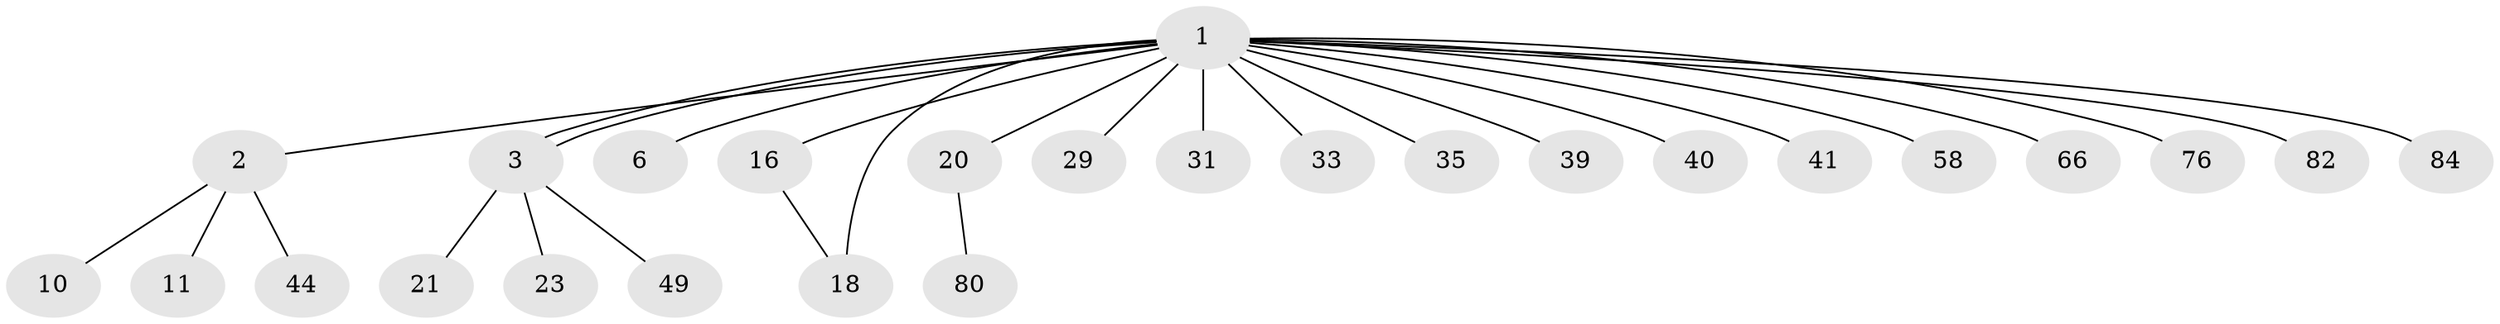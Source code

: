 // original degree distribution, {21: 0.011235955056179775, 4: 0.02247191011235955, 9: 0.02247191011235955, 1: 0.5955056179775281, 5: 0.033707865168539325, 7: 0.011235955056179775, 6: 0.011235955056179775, 3: 0.06741573033707865, 8: 0.011235955056179775, 2: 0.21348314606741572}
// Generated by graph-tools (version 1.1) at 2025/18/03/04/25 18:18:06]
// undirected, 26 vertices, 27 edges
graph export_dot {
graph [start="1"]
  node [color=gray90,style=filled];
  1 [super="+68+5+15"];
  2;
  3 [super="+38+28+7+4+9"];
  6 [super="+43+60+63+69+57+53+14+8"];
  10;
  11 [super="+27+52"];
  16 [super="+47"];
  18 [super="+75+26"];
  20 [super="+55+79+62"];
  21;
  23;
  29;
  31;
  33;
  35 [super="+59"];
  39 [super="+56"];
  40;
  41;
  44 [super="+77+50"];
  49;
  58 [super="+88"];
  66;
  76;
  80;
  82;
  84;
  1 -- 2;
  1 -- 3 [weight=2];
  1 -- 3;
  1 -- 6;
  1 -- 18 [weight=2];
  1 -- 20;
  1 -- 29;
  1 -- 35;
  1 -- 39;
  1 -- 40;
  1 -- 58;
  1 -- 66;
  1 -- 76;
  1 -- 82;
  1 -- 84;
  1 -- 16;
  1 -- 33;
  1 -- 41;
  1 -- 31;
  2 -- 10;
  2 -- 11;
  2 -- 44;
  3 -- 21;
  3 -- 23;
  3 -- 49;
  16 -- 18;
  20 -- 80;
}
